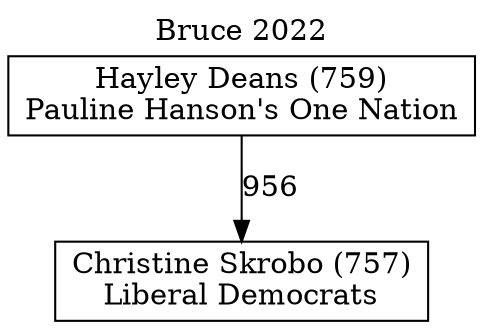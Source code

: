 // House preference flow
digraph "Christine Skrobo (757)_Bruce_2022" {
	graph [label="Bruce 2022" labelloc=t mclimit=2]
	node [shape=box]
	"Christine Skrobo (757)" [label="Christine Skrobo (757)
Liberal Democrats"]
	"Hayley Deans (759)" [label="Hayley Deans (759)
Pauline Hanson's One Nation"]
	"Hayley Deans (759)" -> "Christine Skrobo (757)" [label=956]
}
